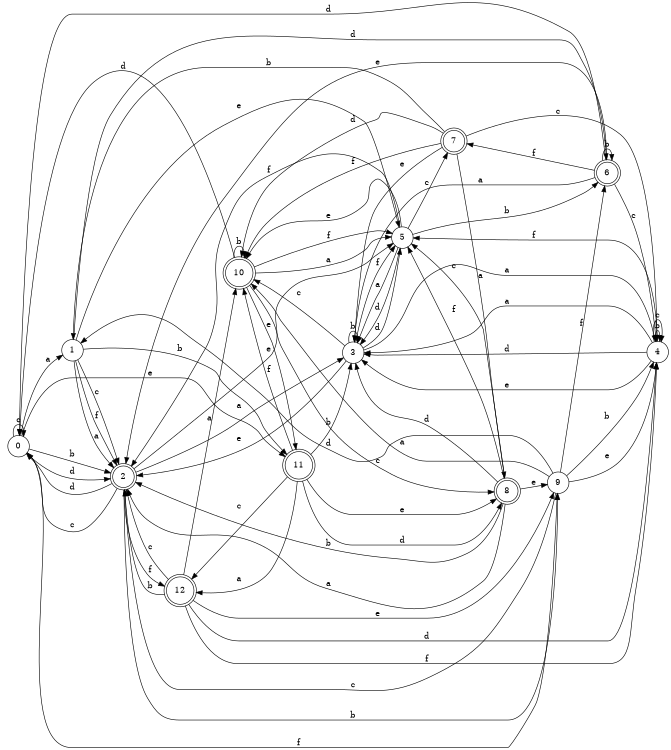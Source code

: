 digraph n11_4 {
__start0 [label="" shape="none"];

rankdir=LR;
size="8,5";

s0 [style="filled", color="black", fillcolor="white" shape="circle", label="0"];
s1 [style="filled", color="black", fillcolor="white" shape="circle", label="1"];
s2 [style="rounded,filled", color="black", fillcolor="white" shape="doublecircle", label="2"];
s3 [style="filled", color="black", fillcolor="white" shape="circle", label="3"];
s4 [style="filled", color="black", fillcolor="white" shape="circle", label="4"];
s5 [style="filled", color="black", fillcolor="white" shape="circle", label="5"];
s6 [style="rounded,filled", color="black", fillcolor="white" shape="doublecircle", label="6"];
s7 [style="rounded,filled", color="black", fillcolor="white" shape="doublecircle", label="7"];
s8 [style="rounded,filled", color="black", fillcolor="white" shape="doublecircle", label="8"];
s9 [style="filled", color="black", fillcolor="white" shape="circle", label="9"];
s10 [style="rounded,filled", color="black", fillcolor="white" shape="doublecircle", label="10"];
s11 [style="rounded,filled", color="black", fillcolor="white" shape="doublecircle", label="11"];
s12 [style="rounded,filled", color="black", fillcolor="white" shape="doublecircle", label="12"];
s0 -> s1 [label="a"];
s0 -> s2 [label="b"];
s0 -> s0 [label="c"];
s0 -> s2 [label="d"];
s0 -> s11 [label="e"];
s0 -> s9 [label="f"];
s1 -> s2 [label="a"];
s1 -> s11 [label="b"];
s1 -> s2 [label="c"];
s1 -> s6 [label="d"];
s1 -> s5 [label="e"];
s1 -> s2 [label="f"];
s2 -> s3 [label="a"];
s2 -> s9 [label="b"];
s2 -> s0 [label="c"];
s2 -> s0 [label="d"];
s2 -> s5 [label="e"];
s2 -> s12 [label="f"];
s3 -> s4 [label="a"];
s3 -> s3 [label="b"];
s3 -> s10 [label="c"];
s3 -> s5 [label="d"];
s3 -> s2 [label="e"];
s3 -> s5 [label="f"];
s4 -> s3 [label="a"];
s4 -> s4 [label="b"];
s4 -> s4 [label="c"];
s4 -> s3 [label="d"];
s4 -> s3 [label="e"];
s4 -> s5 [label="f"];
s5 -> s3 [label="a"];
s5 -> s6 [label="b"];
s5 -> s7 [label="c"];
s5 -> s3 [label="d"];
s5 -> s10 [label="e"];
s5 -> s2 [label="f"];
s6 -> s3 [label="a"];
s6 -> s6 [label="b"];
s6 -> s4 [label="c"];
s6 -> s0 [label="d"];
s6 -> s2 [label="e"];
s6 -> s7 [label="f"];
s7 -> s8 [label="a"];
s7 -> s1 [label="b"];
s7 -> s4 [label="c"];
s7 -> s10 [label="d"];
s7 -> s3 [label="e"];
s7 -> s10 [label="f"];
s8 -> s2 [label="a"];
s8 -> s2 [label="b"];
s8 -> s5 [label="c"];
s8 -> s3 [label="d"];
s8 -> s9 [label="e"];
s8 -> s5 [label="f"];
s9 -> s10 [label="a"];
s9 -> s4 [label="b"];
s9 -> s2 [label="c"];
s9 -> s1 [label="d"];
s9 -> s4 [label="e"];
s9 -> s6 [label="f"];
s10 -> s5 [label="a"];
s10 -> s10 [label="b"];
s10 -> s8 [label="c"];
s10 -> s0 [label="d"];
s10 -> s11 [label="e"];
s10 -> s5 [label="f"];
s11 -> s12 [label="a"];
s11 -> s3 [label="b"];
s11 -> s12 [label="c"];
s11 -> s8 [label="d"];
s11 -> s8 [label="e"];
s11 -> s10 [label="f"];
s12 -> s10 [label="a"];
s12 -> s2 [label="b"];
s12 -> s2 [label="c"];
s12 -> s4 [label="d"];
s12 -> s9 [label="e"];
s12 -> s4 [label="f"];

}